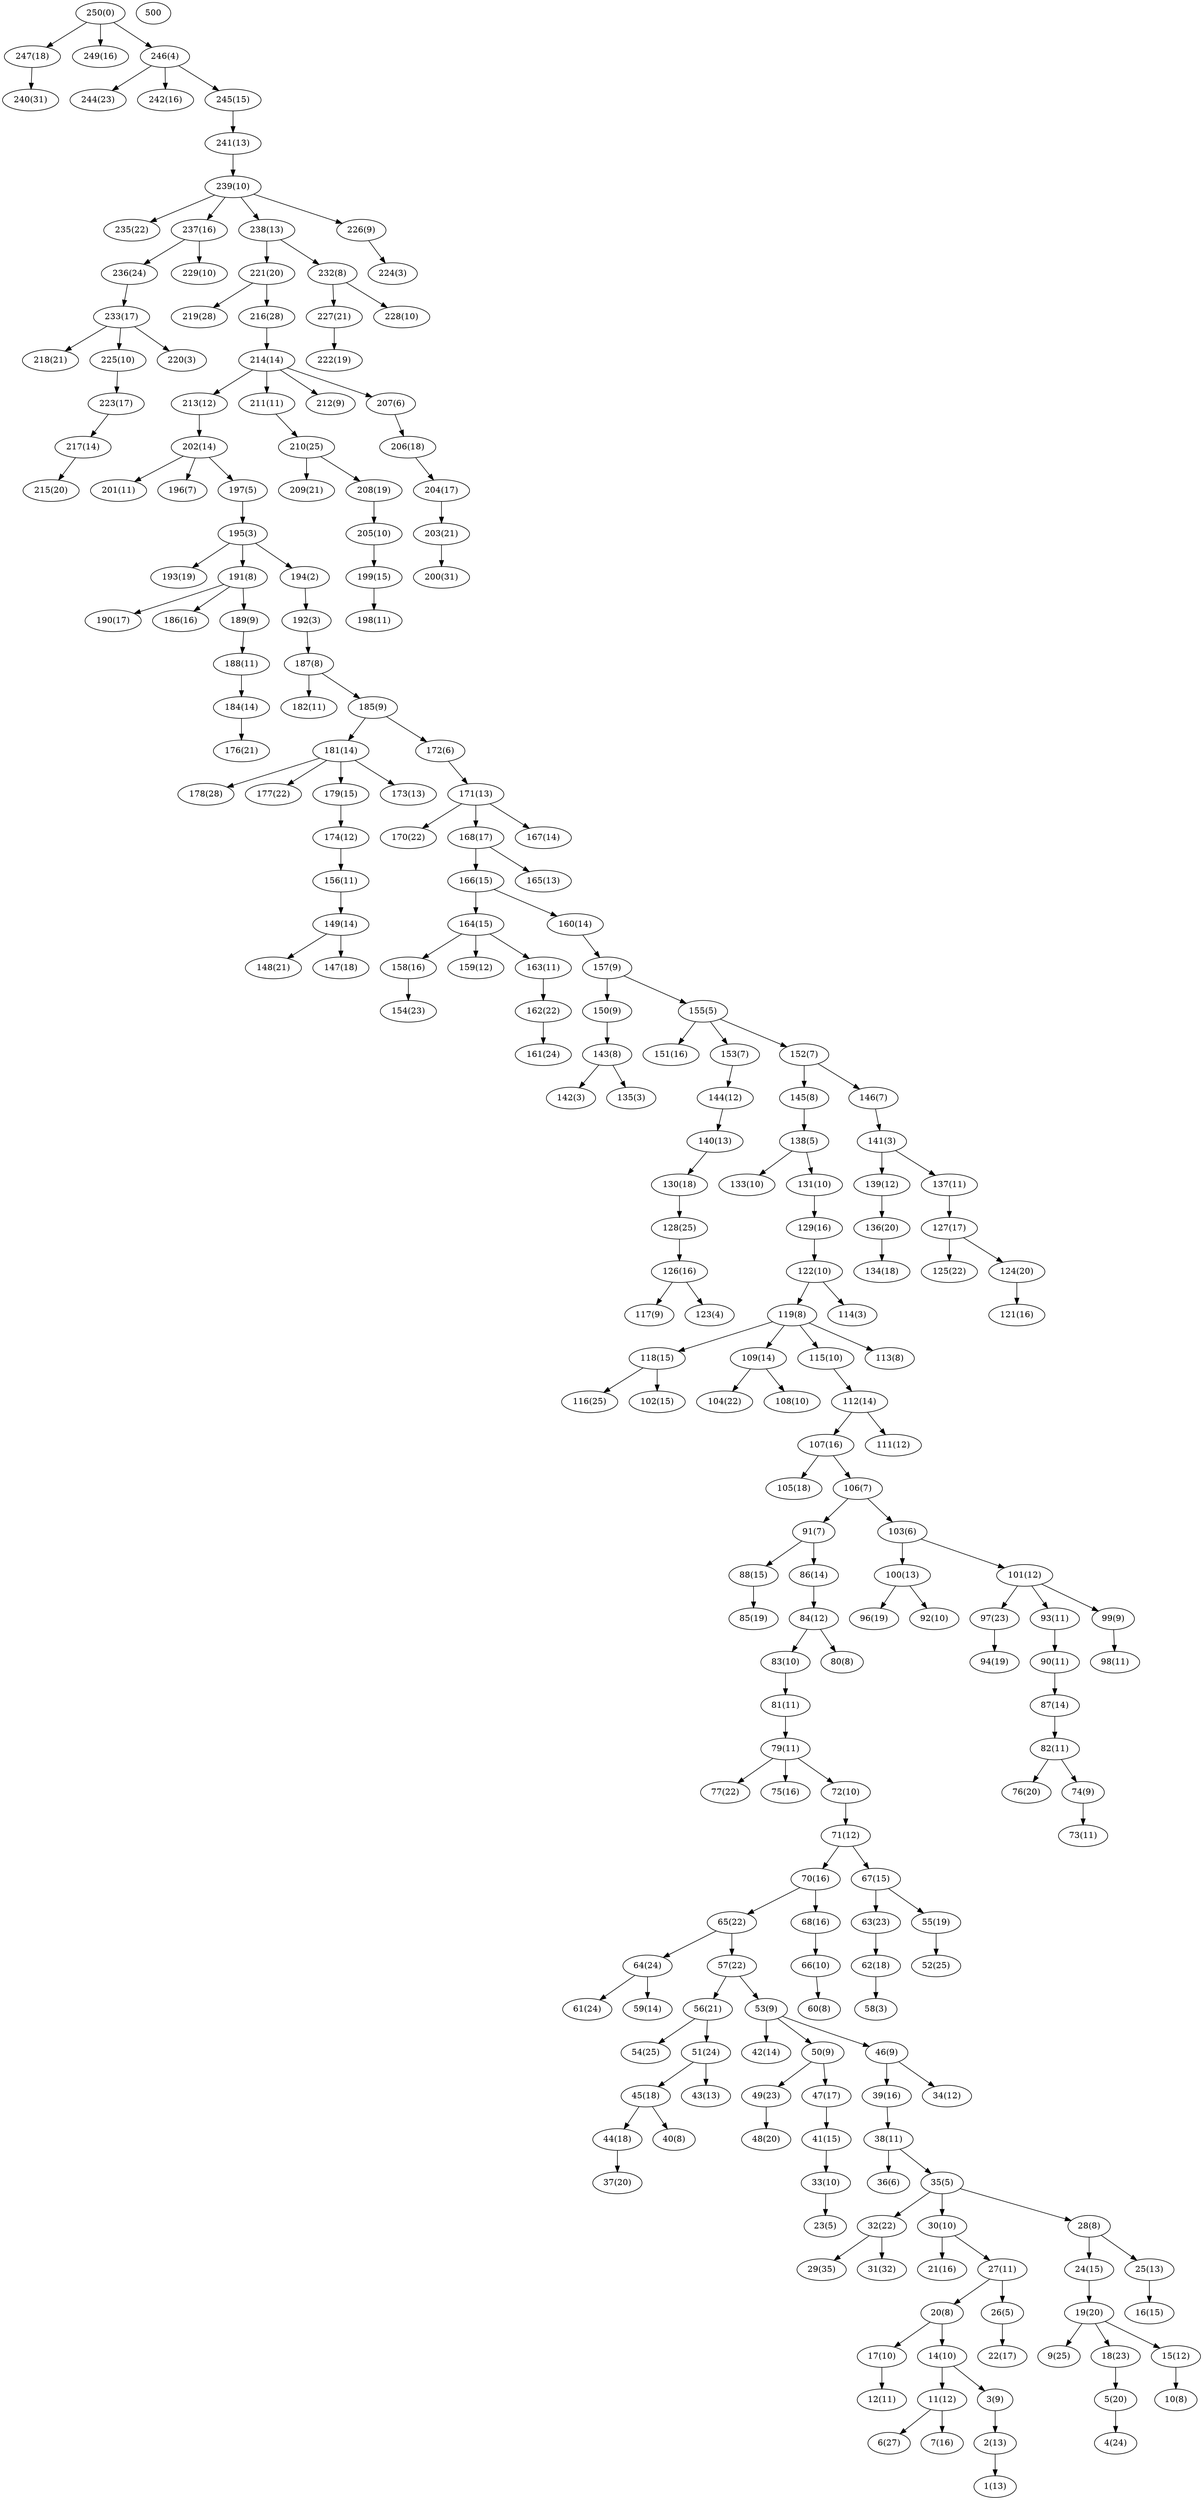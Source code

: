 digraph sample {
250 [label="250(0)"];
218 [label="218(21)"];
6 [label="6(27)"];
29 [label="29(35)"];
31 [label="31(32)"];
32 [label="32(22)"];
244 [label="244(23)"];
161 [label="161(24)"];
162 [label="162(22)"];
193 [label="193(19)"];
222 [label="222(19)"];
227 [label="227(21)"];
240 [label="240(31)"];
247 [label="247(18)"];
200 [label="200(31)"];
203 [label="203(21)"];
178 [label="178(28)"];
4 [label="4(24)"];
58 [label="58(3)"];
62 [label="62(18)"];
63 [label="63(23)"];
77 [label="77(22)"];
76 [label="76(20)"];
94 [label="94(19)"];
97 [label="97(23)"];
116 [label="116(25)"];
176 [label="176(21)"];
215 [label="215(20)"];
217 [label="217(14)"];
223 [label="223(17)"];
225 [label="225(10)"];
220 [label="220(3)"];
233 [label="233(17)"];
236 [label="236(24)"];
249 [label="249(16)"];
22 [label="22(17)"];
48 [label="48(20)"];
49 [label="49(23)"];
125 [label="125(22)"];
198 [label="198(11)"];
199 [label="199(15)"];
205 [label="205(10)"];
209 [label="209(21)"];
208 [label="208(19)"];
210 [label="210(25)"];
9 [label="9(25)"];
61 [label="61(24)"];
42 [label="42(14)"];
54 [label="54(25)"];
37 [label="37(20)"];
44 [label="44(18)"];
40 [label="40(8)"];
45 [label="45(18)"];
43 [label="43(13)"];
51 [label="51(24)"];
56 [label="56(21)"];
5 [label="5(20)"];
18 [label="18(23)"];
10 [label="10(8)"];
15 [label="15(12)"];
19 [label="19(20)"];
59 [label="59(14)"];
64 [label="64(24)"];
7 [label="7(16)"];
1 [label="1(13)"];
2 [label="2(13)"];
24 [label="24(15)"];
23 [label="23(5)"];
33 [label="33(10)"];
41 [label="41(15)"];
47 [label="47(17)"];
21 [label="21(16)"];
16 [label="16(15)"];
11 [label="11(12)"];
12 [label="12(11)"];
17 [label="17(10)"];
3 [label="3(9)"];
14 [label="14(10)"];
20 [label="20(8)"];
26 [label="26(5)"];
27 [label="27(11)"];
30 [label="30(10)"];
25 [label="25(13)"];
28 [label="28(8)"];
36 [label="36(6)"];
35 [label="35(5)"];
38 [label="38(11)"];
39 [label="39(16)"];
50 [label="50(9)"];
34 [label="34(12)"];
46 [label="46(9)"];
53 [label="53(9)"];
57 [label="57(22)"];
65 [label="65(22)"];
154 [label="154(23)"];
104 [label="104(22)"];
151 [label="151(16)"];
52 [label="52(25)"];
117 [label="117(9)"];
123 [label="123(4)"];
126 [label="126(16)"];
128 [label="128(25)"];
121 [label="121(16)"];
124 [label="124(20)"];
204 [label="204(17)"];
206 [label="206(18)"];
219 [label="219(28)"];
55 [label="55(19)"];
105 [label="105(18)"];
130 [label="130(18)"];
170 [label="170(22)"];
148 [label="148(21)"];
147 [label="147(18)"];
149 [label="149(14)"];
177 [label="177(22)"];
96 [label="96(19)"];
134 [label="134(18)"];
136 [label="136(20)"];
139 [label="139(12)"];
156 [label="156(11)"];
174 [label="174(12)"];
179 [label="179(15)"];
173 [label="173(13)"];
181 [label="181(14)"];
85 [label="85(19)"];
75 [label="75(16)"];
98 [label="98(11)"];
88 [label="88(15)"];
60 [label="60(8)"];
66 [label="66(10)"];
68 [label="68(16)"];
70 [label="70(16)"];
67 [label="67(15)"];
71 [label="71(12)"];
72 [label="72(10)"];
79 [label="79(11)"];
81 [label="81(11)"];
83 [label="83(10)"];
80 [label="80(8)"];
84 [label="84(12)"];
86 [label="86(14)"];
92 [label="92(10)"];
100 [label="100(13)"];
73 [label="73(11)"];
74 [label="74(9)"];
82 [label="82(11)"];
87 [label="87(14)"];
90 [label="90(11)"];
93 [label="93(11)"];
99 [label="99(9)"];
101 [label="101(12)"];
91 [label="91(7)"];
103 [label="103(6)"];
106 [label="106(7)"];
107 [label="107(16)"];
111 [label="111(12)"];
112 [label="112(14)"];
127 [label="127(17)"];
137 [label="137(11)"];
190 [label="190(17)"];
102 [label="102(15)"];
118 [label="118(15)"];
158 [label="158(16)"];
108 [label="108(10)"];
109 [label="109(14)"];
115 [label="115(10)"];
113 [label="113(8)"];
119 [label="119(8)"];
114 [label="114(3)"];
122 [label="122(10)"];
129 [label="129(16)"];
133 [label="133(10)"];
131 [label="131(10)"];
140 [label="140(13)"];
144 [label="144(12)"];
159 [label="159(12)"];
163 [label="163(11)"];
164 [label="164(15)"];
142 [label="142(3)"];
135 [label="135(3)"];
143 [label="143(8)"];
150 [label="150(9)"];
153 [label="153(7)"];
138 [label="138(5)"];
145 [label="145(8)"];
141 [label="141(3)"];
146 [label="146(7)"];
152 [label="152(7)"];
155 [label="155(5)"];
157 [label="157(9)"];
160 [label="160(14)"];
166 [label="166(15)"];
165 [label="165(13)"];
168 [label="168(17)"];
167 [label="167(14)"];
171 [label="171(13)"];
184 [label="184(14)"];
188 [label="188(11)"];
186 [label="186(16)"];
201 [label="201(11)"];
189 [label="189(9)"];
191 [label="191(8)"];
182 [label="182(11)"];
172 [label="172(6)"];
185 [label="185(9)"];
187 [label="187(8)"];
196 [label="196(7)"];
192 [label="192(3)"];
194 [label="194(2)"];
195 [label="195(3)"];
197 [label="197(5)"];
202 [label="202(14)"];
213 [label="213(12)"];
211 [label="211(11)"];
212 [label="212(9)"];
207 [label="207(6)"];
214 [label="214(14)"];
216 [label="216(28)"];
221 [label="221(20)"];
235 [label="235(22)"];
242 [label="242(16)"];
229 [label="229(10)"];
237 [label="237(16)"];
228 [label="228(10)"];
232 [label="232(8)"];
238 [label="238(13)"];
224 [label="224(3)"];
226 [label="226(9)"];
239 [label="239(10)"];
241 [label="241(13)"];
245 [label="245(15)"];
246 [label="246(4)"];
2 -> 1[color="black"];
3 -> 2[color="black"];
5 -> 4[color="black"];
11 -> 6[color="black"];
11 -> 7[color="black"];
14 -> 3[color="black"];
14 -> 11[color="black"];
15 -> 10[color="black"];
17 -> 12[color="black"];
18 -> 5[color="black"];
19 -> 9[color="black"];
19 -> 15[color="black"];
19 -> 18[color="black"];
20 -> 14[color="black"];
20 -> 17[color="black"];
24 -> 19[color="black"];
25 -> 16[color="black"];
26 -> 22[color="black"];
27 -> 20[color="black"];
27 -> 26[color="black"];
28 -> 24[color="black"];
28 -> 25[color="black"];
30 -> 21[color="black"];
30 -> 27[color="black"];
32 -> 29[color="black"];
32 -> 31[color="black"];
33 -> 23[color="black"];
35 -> 28[color="black"];
35 -> 30[color="black"];
35 -> 32[color="black"];
38 -> 35[color="black"];
38 -> 36[color="black"];
39 -> 38[color="black"];
41 -> 33[color="black"];
44 -> 37[color="black"];
45 -> 40[color="black"];
45 -> 44[color="black"];
46 -> 34[color="black"];
46 -> 39[color="black"];
47 -> 41[color="black"];
49 -> 48[color="black"];
50 -> 47[color="black"];
50 -> 49[color="black"];
51 -> 43[color="black"];
51 -> 45[color="black"];
53 -> 42[color="black"];
53 -> 46[color="black"];
53 -> 50[color="black"];
55 -> 52[color="black"];
56 -> 51[color="black"];
56 -> 54[color="black"];
57 -> 53[color="black"];
57 -> 56[color="black"];
62 -> 58[color="black"];
63 -> 62[color="black"];
64 -> 59[color="black"];
64 -> 61[color="black"];
65 -> 57[color="black"];
65 -> 64[color="black"];
66 -> 60[color="black"];
67 -> 55[color="black"];
67 -> 63[color="black"];
68 -> 66[color="black"];
70 -> 65[color="black"];
70 -> 68[color="black"];
71 -> 67[color="black"];
71 -> 70[color="black"];
72 -> 71[color="black"];
74 -> 73[color="black"];
79 -> 72[color="black"];
79 -> 75[color="black"];
79 -> 77[color="black"];
81 -> 79[color="black"];
82 -> 74[color="black"];
82 -> 76[color="black"];
83 -> 81[color="black"];
84 -> 80[color="black"];
84 -> 83[color="black"];
86 -> 84[color="black"];
87 -> 82[color="black"];
88 -> 85[color="black"];
90 -> 87[color="black"];
91 -> 86[color="black"];
91 -> 88[color="black"];
93 -> 90[color="black"];
97 -> 94[color="black"];
99 -> 98[color="black"];
100 -> 92[color="black"];
100 -> 96[color="black"];
101 -> 93[color="black"];
101 -> 97[color="black"];
101 -> 99[color="black"];
103 -> 100[color="black"];
103 -> 101[color="black"];
106 -> 91[color="black"];
106 -> 103[color="black"];
107 -> 105[color="black"];
107 -> 106[color="black"];
109 -> 104[color="black"];
109 -> 108[color="black"];
112 -> 107[color="black"];
112 -> 111[color="black"];
115 -> 112[color="black"];
118 -> 102[color="black"];
118 -> 116[color="black"];
119 -> 109[color="black"];
119 -> 113[color="black"];
119 -> 115[color="black"];
119 -> 118[color="black"];
122 -> 114[color="black"];
122 -> 119[color="black"];
124 -> 121[color="black"];
126 -> 117[color="black"];
126 -> 123[color="black"];
127 -> 124[color="black"];
127 -> 125[color="black"];
128 -> 126[color="black"];
129 -> 122[color="black"];
130 -> 128[color="black"];
131 -> 129[color="black"];
136 -> 134[color="black"];
137 -> 127[color="black"];
138 -> 131[color="black"];
138 -> 133[color="black"];
139 -> 136[color="black"];
140 -> 130[color="black"];
141 -> 137[color="black"];
141 -> 139[color="black"];
143 -> 135[color="black"];
143 -> 142[color="black"];
144 -> 140[color="black"];
145 -> 138[color="black"];
146 -> 141[color="black"];
149 -> 147[color="black"];
149 -> 148[color="black"];
150 -> 143[color="black"];
152 -> 145[color="black"];
152 -> 146[color="black"];
153 -> 144[color="black"];
155 -> 151[color="black"];
155 -> 152[color="black"];
155 -> 153[color="black"];
156 -> 149[color="black"];
157 -> 150[color="black"];
157 -> 155[color="black"];
158 -> 154[color="black"];
160 -> 157[color="black"];
162 -> 161[color="black"];
163 -> 162[color="black"];
164 -> 158[color="black"];
164 -> 159[color="black"];
164 -> 163[color="black"];
166 -> 160[color="black"];
166 -> 164[color="black"];
168 -> 165[color="black"];
168 -> 166[color="black"];
171 -> 167[color="black"];
171 -> 168[color="black"];
171 -> 170[color="black"];
172 -> 171[color="black"];
174 -> 156[color="black"];
179 -> 174[color="black"];
181 -> 173[color="black"];
181 -> 177[color="black"];
181 -> 178[color="black"];
181 -> 179[color="black"];
184 -> 176[color="black"];
185 -> 172[color="black"];
185 -> 181[color="black"];
187 -> 182[color="black"];
187 -> 185[color="black"];
188 -> 184[color="black"];
189 -> 188[color="black"];
191 -> 186[color="black"];
191 -> 189[color="black"];
191 -> 190[color="black"];
192 -> 187[color="black"];
194 -> 192[color="black"];
195 -> 191[color="black"];
195 -> 193[color="black"];
195 -> 194[color="black"];
197 -> 195[color="black"];
199 -> 198[color="black"];
202 -> 196[color="black"];
202 -> 197[color="black"];
202 -> 201[color="black"];
203 -> 200[color="black"];
204 -> 203[color="black"];
205 -> 199[color="black"];
206 -> 204[color="black"];
207 -> 206[color="black"];
208 -> 205[color="black"];
210 -> 208[color="black"];
210 -> 209[color="black"];
211 -> 210[color="black"];
213 -> 202[color="black"];
214 -> 207[color="black"];
214 -> 211[color="black"];
214 -> 212[color="black"];
214 -> 213[color="black"];
216 -> 214[color="black"];
217 -> 215[color="black"];
221 -> 216[color="black"];
221 -> 219[color="black"];
223 -> 217[color="black"];
225 -> 223[color="black"];
226 -> 224[color="black"];
227 -> 222[color="black"];
232 -> 227[color="black"];
232 -> 228[color="black"];
233 -> 218[color="black"];
233 -> 220[color="black"];
233 -> 225[color="black"];
236 -> 233[color="black"];
237 -> 229[color="black"];
237 -> 236[color="black"];
238 -> 221[color="black"];
238 -> 232[color="black"];
239 -> 226[color="black"];
239 -> 235[color="black"];
239 -> 237[color="black"];
239 -> 238[color="black"];
241 -> 239[color="black"];
245 -> 241[color="black"];
246 -> 242[color="black"];
246 -> 244[color="black"];
246 -> 245[color="black"];
247 -> 240[color="black"];
250 -> 246[color="black"];
250 -> 247[color="black"];
250 -> 249[color="black"];
500[color="black"];
}